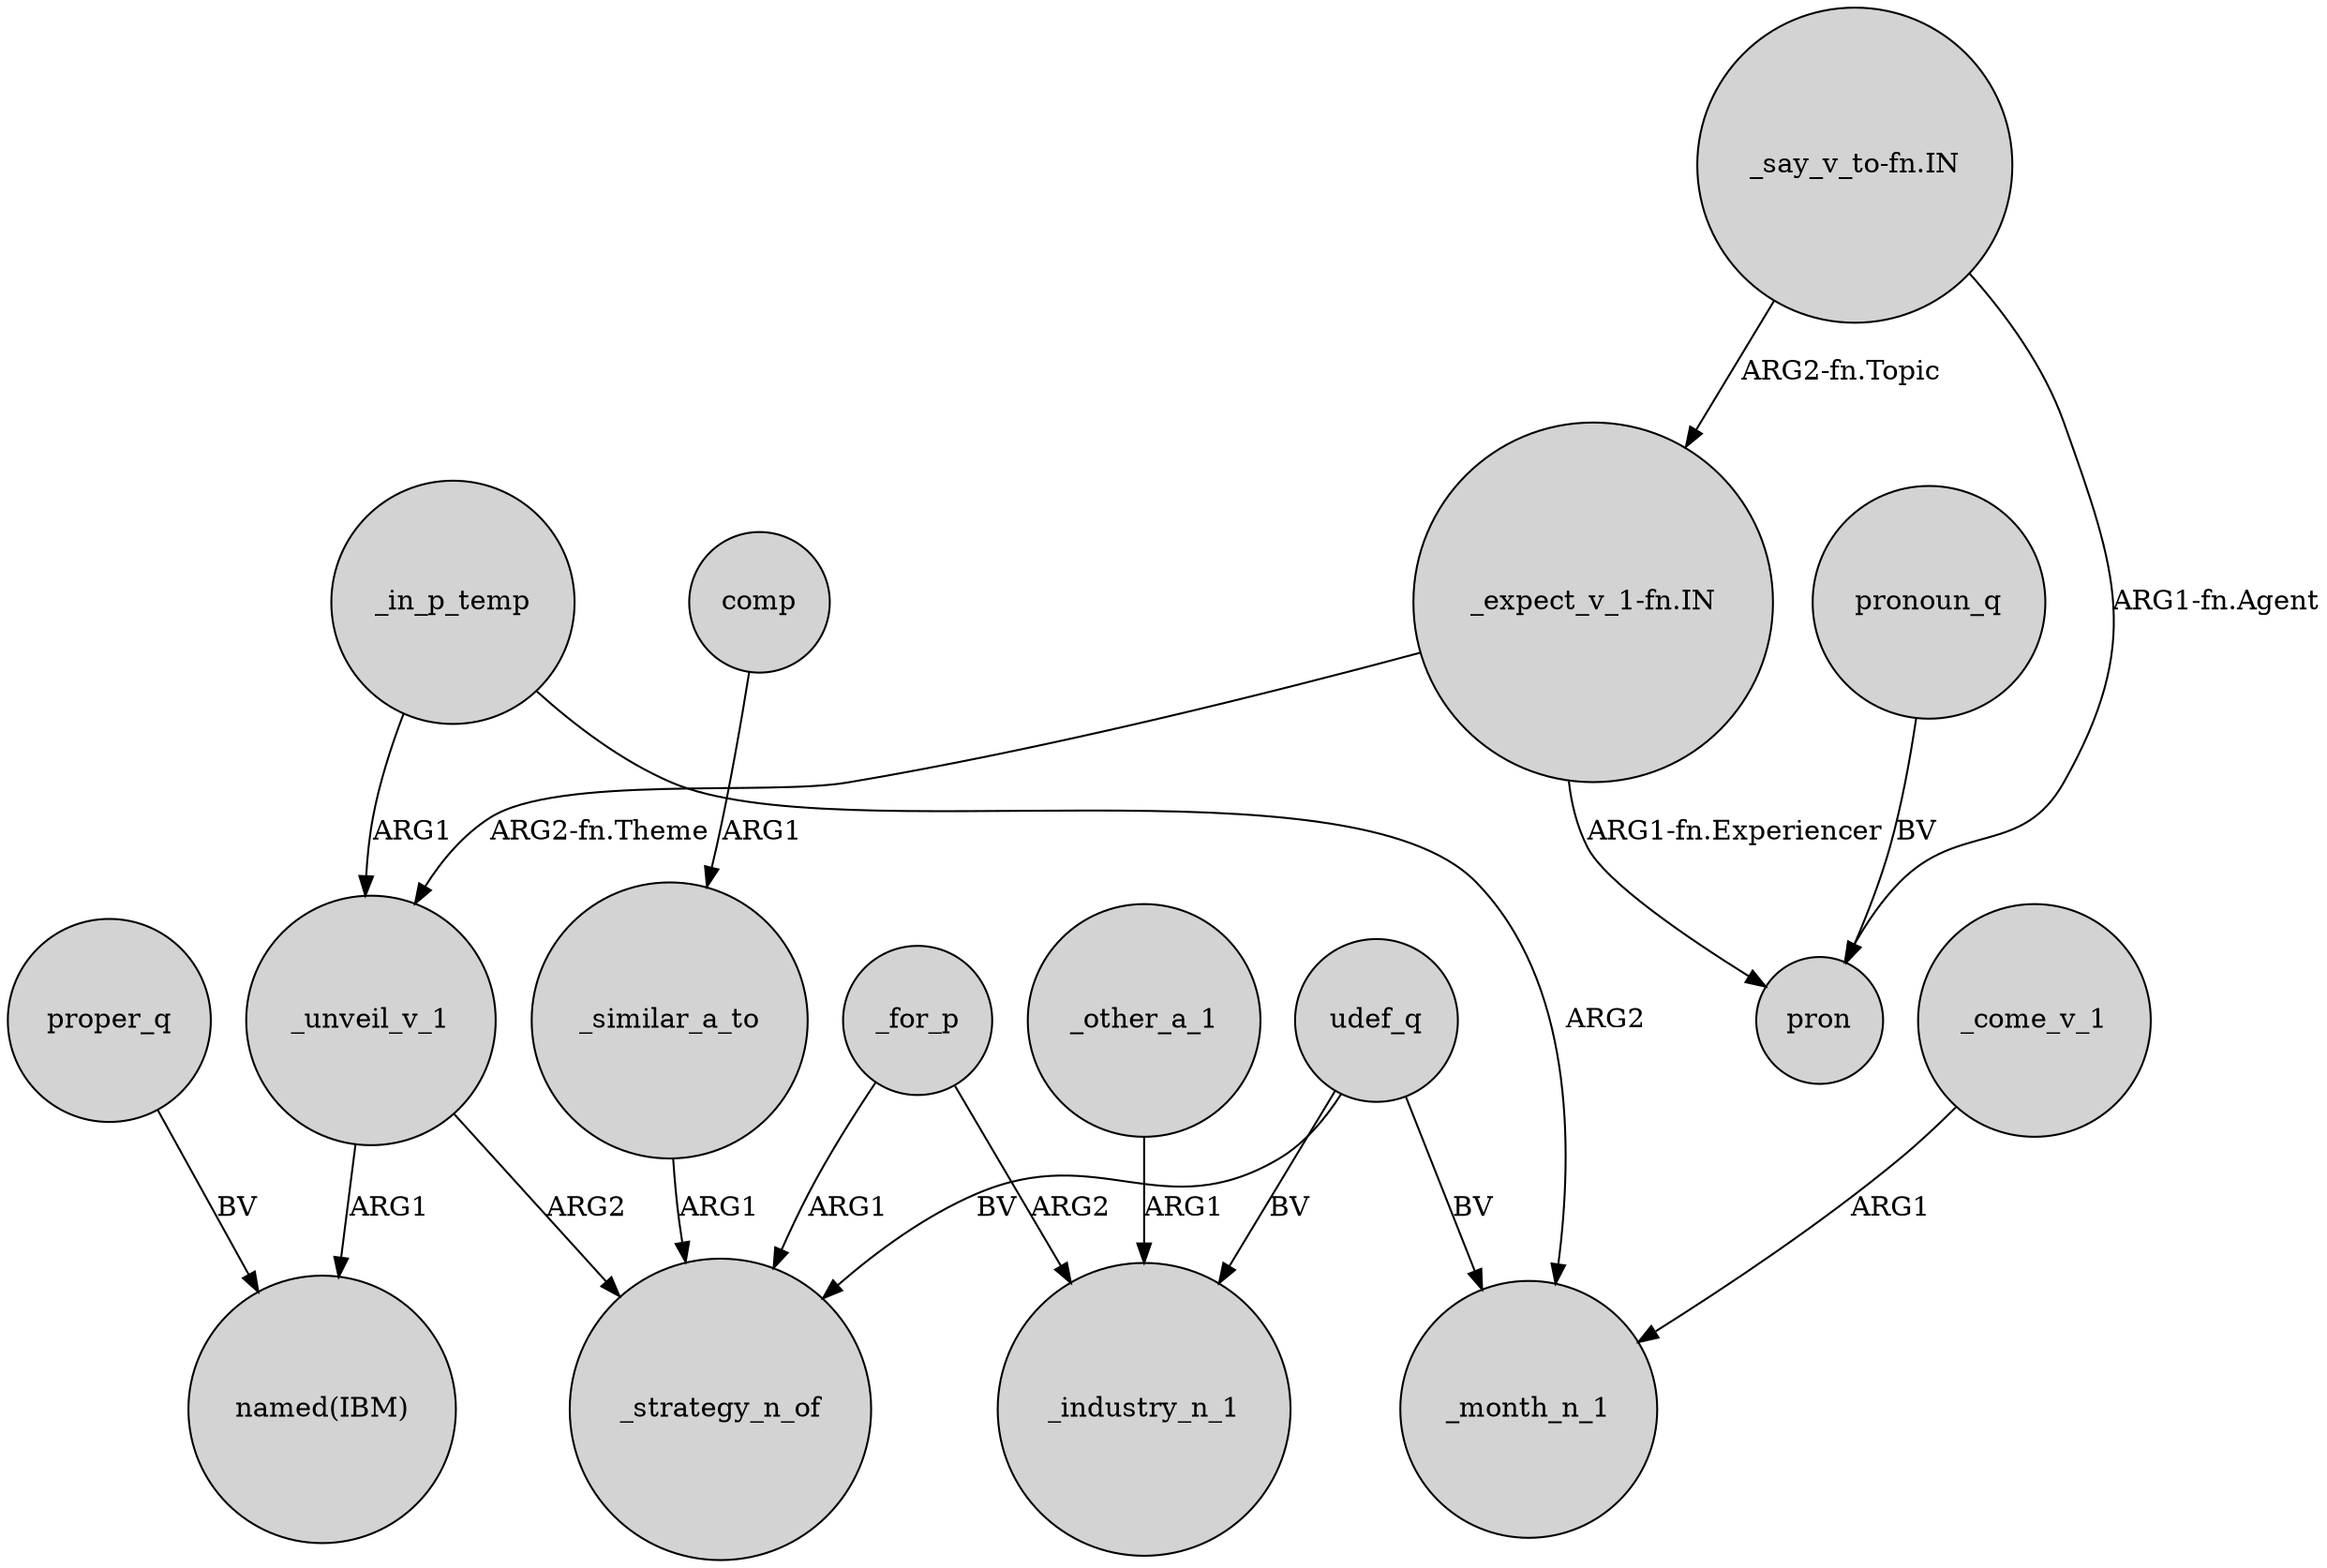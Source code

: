 digraph {
	node [shape=circle style=filled]
	comp -> _similar_a_to [label=ARG1]
	_unveil_v_1 -> _strategy_n_of [label=ARG2]
	"_expect_v_1-fn.IN" -> _unveil_v_1 [label="ARG2-fn.Theme"]
	_for_p -> _strategy_n_of [label=ARG1]
	_in_p_temp -> _month_n_1 [label=ARG2]
	_similar_a_to -> _strategy_n_of [label=ARG1]
	_in_p_temp -> _unveil_v_1 [label=ARG1]
	proper_q -> "named(IBM)" [label=BV]
	udef_q -> _month_n_1 [label=BV]
	pronoun_q -> pron [label=BV]
	_unveil_v_1 -> "named(IBM)" [label=ARG1]
	udef_q -> _strategy_n_of [label=BV]
	"_say_v_to-fn.IN" -> pron [label="ARG1-fn.Agent"]
	"_expect_v_1-fn.IN" -> pron [label="ARG1-fn.Experiencer"]
	"_say_v_to-fn.IN" -> "_expect_v_1-fn.IN" [label="ARG2-fn.Topic"]
	_other_a_1 -> _industry_n_1 [label=ARG1]
	udef_q -> _industry_n_1 [label=BV]
	_come_v_1 -> _month_n_1 [label=ARG1]
	_for_p -> _industry_n_1 [label=ARG2]
}
